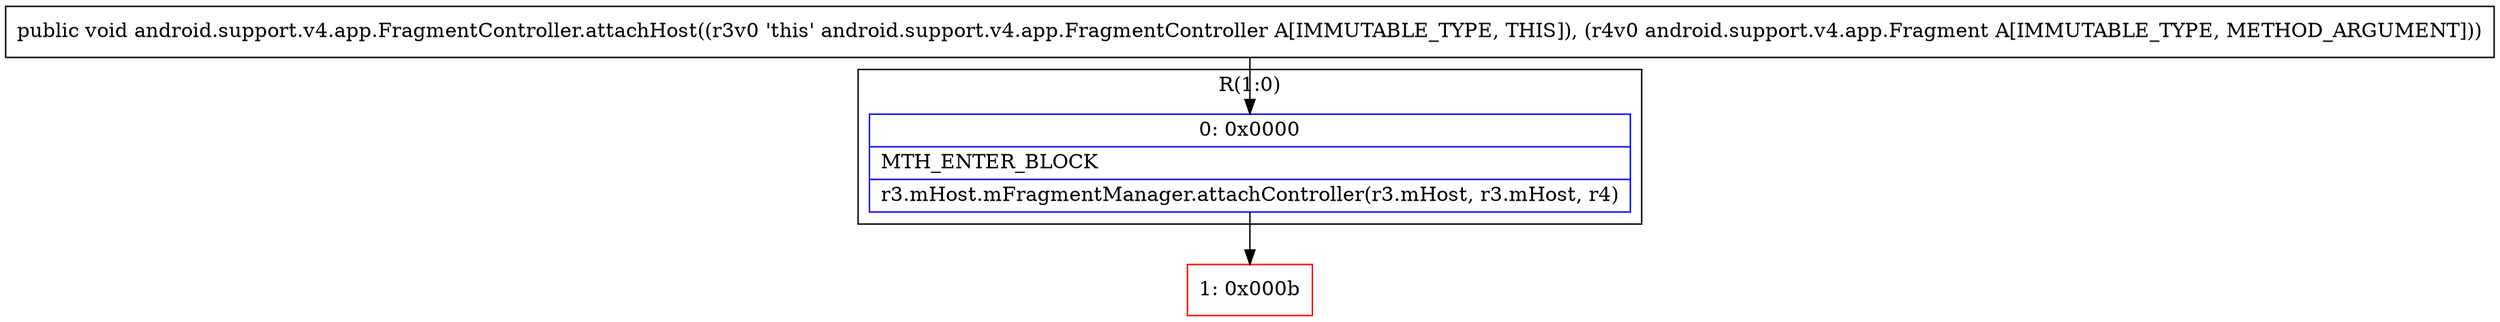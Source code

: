 digraph "CFG forandroid.support.v4.app.FragmentController.attachHost(Landroid\/support\/v4\/app\/Fragment;)V" {
subgraph cluster_Region_1475509180 {
label = "R(1:0)";
node [shape=record,color=blue];
Node_0 [shape=record,label="{0\:\ 0x0000|MTH_ENTER_BLOCK\l|r3.mHost.mFragmentManager.attachController(r3.mHost, r3.mHost, r4)\l}"];
}
Node_1 [shape=record,color=red,label="{1\:\ 0x000b}"];
MethodNode[shape=record,label="{public void android.support.v4.app.FragmentController.attachHost((r3v0 'this' android.support.v4.app.FragmentController A[IMMUTABLE_TYPE, THIS]), (r4v0 android.support.v4.app.Fragment A[IMMUTABLE_TYPE, METHOD_ARGUMENT])) }"];
MethodNode -> Node_0;
Node_0 -> Node_1;
}

